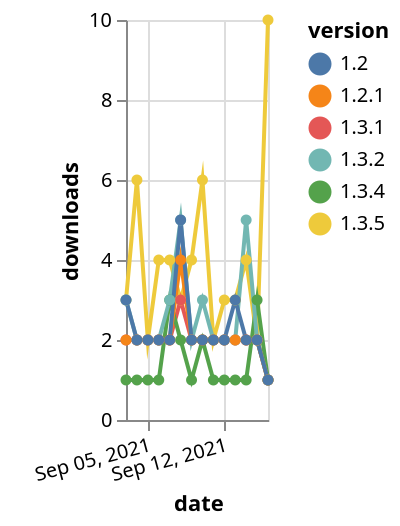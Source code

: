 {"$schema": "https://vega.github.io/schema/vega-lite/v5.json", "description": "A simple bar chart with embedded data.", "data": {"values": [{"date": "2021-09-03", "total": 1588, "delta": 3, "version": "1.3.5"}, {"date": "2021-09-04", "total": 1594, "delta": 6, "version": "1.3.5"}, {"date": "2021-09-05", "total": 1596, "delta": 2, "version": "1.3.5"}, {"date": "2021-09-06", "total": 1600, "delta": 4, "version": "1.3.5"}, {"date": "2021-09-07", "total": 1604, "delta": 4, "version": "1.3.5"}, {"date": "2021-09-08", "total": 1607, "delta": 3, "version": "1.3.5"}, {"date": "2021-09-09", "total": 1611, "delta": 4, "version": "1.3.5"}, {"date": "2021-09-10", "total": 1617, "delta": 6, "version": "1.3.5"}, {"date": "2021-09-11", "total": 1619, "delta": 2, "version": "1.3.5"}, {"date": "2021-09-12", "total": 1622, "delta": 3, "version": "1.3.5"}, {"date": "2021-09-13", "total": 1625, "delta": 3, "version": "1.3.5"}, {"date": "2021-09-14", "total": 1629, "delta": 4, "version": "1.3.5"}, {"date": "2021-09-15", "total": 1631, "delta": 2, "version": "1.3.5"}, {"date": "2021-09-16", "total": 1641, "delta": 10, "version": "1.3.5"}, {"date": "2021-09-03", "total": 2514, "delta": 2, "version": "1.3.1"}, {"date": "2021-09-04", "total": 2516, "delta": 2, "version": "1.3.1"}, {"date": "2021-09-05", "total": 2518, "delta": 2, "version": "1.3.1"}, {"date": "2021-09-06", "total": 2520, "delta": 2, "version": "1.3.1"}, {"date": "2021-09-07", "total": 2522, "delta": 2, "version": "1.3.1"}, {"date": "2021-09-08", "total": 2525, "delta": 3, "version": "1.3.1"}, {"date": "2021-09-09", "total": 2527, "delta": 2, "version": "1.3.1"}, {"date": "2021-09-10", "total": 2529, "delta": 2, "version": "1.3.1"}, {"date": "2021-09-11", "total": 2531, "delta": 2, "version": "1.3.1"}, {"date": "2021-09-12", "total": 2533, "delta": 2, "version": "1.3.1"}, {"date": "2021-09-13", "total": 2535, "delta": 2, "version": "1.3.1"}, {"date": "2021-09-14", "total": 2537, "delta": 2, "version": "1.3.1"}, {"date": "2021-09-15", "total": 2539, "delta": 2, "version": "1.3.1"}, {"date": "2021-09-16", "total": 2540, "delta": 1, "version": "1.3.1"}, {"date": "2021-09-03", "total": 1451, "delta": 1, "version": "1.3.4"}, {"date": "2021-09-04", "total": 1452, "delta": 1, "version": "1.3.4"}, {"date": "2021-09-05", "total": 1453, "delta": 1, "version": "1.3.4"}, {"date": "2021-09-06", "total": 1454, "delta": 1, "version": "1.3.4"}, {"date": "2021-09-07", "total": 1457, "delta": 3, "version": "1.3.4"}, {"date": "2021-09-08", "total": 1459, "delta": 2, "version": "1.3.4"}, {"date": "2021-09-09", "total": 1460, "delta": 1, "version": "1.3.4"}, {"date": "2021-09-10", "total": 1462, "delta": 2, "version": "1.3.4"}, {"date": "2021-09-11", "total": 1463, "delta": 1, "version": "1.3.4"}, {"date": "2021-09-12", "total": 1464, "delta": 1, "version": "1.3.4"}, {"date": "2021-09-13", "total": 1465, "delta": 1, "version": "1.3.4"}, {"date": "2021-09-14", "total": 1466, "delta": 1, "version": "1.3.4"}, {"date": "2021-09-15", "total": 1469, "delta": 3, "version": "1.3.4"}, {"date": "2021-09-16", "total": 1470, "delta": 1, "version": "1.3.4"}, {"date": "2021-09-03", "total": 9590, "delta": 3, "version": "1.3.2"}, {"date": "2021-09-04", "total": 9592, "delta": 2, "version": "1.3.2"}, {"date": "2021-09-05", "total": 9594, "delta": 2, "version": "1.3.2"}, {"date": "2021-09-06", "total": 9596, "delta": 2, "version": "1.3.2"}, {"date": "2021-09-07", "total": 9599, "delta": 3, "version": "1.3.2"}, {"date": "2021-09-08", "total": 9604, "delta": 5, "version": "1.3.2"}, {"date": "2021-09-09", "total": 9606, "delta": 2, "version": "1.3.2"}, {"date": "2021-09-10", "total": 9609, "delta": 3, "version": "1.3.2"}, {"date": "2021-09-11", "total": 9611, "delta": 2, "version": "1.3.2"}, {"date": "2021-09-12", "total": 9613, "delta": 2, "version": "1.3.2"}, {"date": "2021-09-13", "total": 9615, "delta": 2, "version": "1.3.2"}, {"date": "2021-09-14", "total": 9620, "delta": 5, "version": "1.3.2"}, {"date": "2021-09-15", "total": 9622, "delta": 2, "version": "1.3.2"}, {"date": "2021-09-16", "total": 9623, "delta": 1, "version": "1.3.2"}, {"date": "2021-09-03", "total": 5803, "delta": 2, "version": "1.2.1"}, {"date": "2021-09-04", "total": 5805, "delta": 2, "version": "1.2.1"}, {"date": "2021-09-05", "total": 5807, "delta": 2, "version": "1.2.1"}, {"date": "2021-09-06", "total": 5809, "delta": 2, "version": "1.2.1"}, {"date": "2021-09-07", "total": 5811, "delta": 2, "version": "1.2.1"}, {"date": "2021-09-08", "total": 5815, "delta": 4, "version": "1.2.1"}, {"date": "2021-09-09", "total": 5817, "delta": 2, "version": "1.2.1"}, {"date": "2021-09-10", "total": 5819, "delta": 2, "version": "1.2.1"}, {"date": "2021-09-11", "total": 5821, "delta": 2, "version": "1.2.1"}, {"date": "2021-09-12", "total": 5823, "delta": 2, "version": "1.2.1"}, {"date": "2021-09-13", "total": 5825, "delta": 2, "version": "1.2.1"}, {"date": "2021-09-14", "total": 5827, "delta": 2, "version": "1.2.1"}, {"date": "2021-09-15", "total": 5829, "delta": 2, "version": "1.2.1"}, {"date": "2021-09-16", "total": 5830, "delta": 1, "version": "1.2.1"}, {"date": "2021-09-03", "total": 3468, "delta": 3, "version": "1.2"}, {"date": "2021-09-04", "total": 3470, "delta": 2, "version": "1.2"}, {"date": "2021-09-05", "total": 3472, "delta": 2, "version": "1.2"}, {"date": "2021-09-06", "total": 3474, "delta": 2, "version": "1.2"}, {"date": "2021-09-07", "total": 3476, "delta": 2, "version": "1.2"}, {"date": "2021-09-08", "total": 3481, "delta": 5, "version": "1.2"}, {"date": "2021-09-09", "total": 3483, "delta": 2, "version": "1.2"}, {"date": "2021-09-10", "total": 3485, "delta": 2, "version": "1.2"}, {"date": "2021-09-11", "total": 3487, "delta": 2, "version": "1.2"}, {"date": "2021-09-12", "total": 3489, "delta": 2, "version": "1.2"}, {"date": "2021-09-13", "total": 3492, "delta": 3, "version": "1.2"}, {"date": "2021-09-14", "total": 3494, "delta": 2, "version": "1.2"}, {"date": "2021-09-15", "total": 3496, "delta": 2, "version": "1.2"}, {"date": "2021-09-16", "total": 3497, "delta": 1, "version": "1.2"}]}, "width": "container", "mark": {"type": "line", "point": {"filled": true}}, "encoding": {"x": {"field": "date", "type": "temporal", "timeUnit": "yearmonthdate", "title": "date", "axis": {"labelAngle": -15}}, "y": {"field": "delta", "type": "quantitative", "title": "downloads"}, "color": {"field": "version", "type": "nominal"}, "tooltip": {"field": "delta"}}}